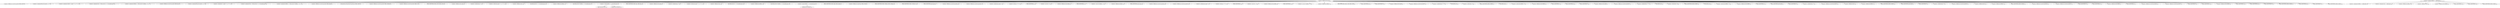 digraph "fly" {  
"470" [label = <(&lt;operator&gt;.fieldAccess,this.state)<SUB>121</SUB>> ]
"658" [label = <(&lt;operator&gt;.lessThan,birdRect.y &lt; topBoundary)<SUB>154</SUB>> ]
"475" [label = <(&lt;operator&gt;.fieldAccess,com.bird.main.Bird.STATE_DOWN)<SUB>122</SUB>> ]
"478" [label = <(&lt;operator&gt;.assignmentMinus,this.speed -= g * T)<SUB>124</SUB>> ]
"490" [label = <(&lt;operator&gt;.assignment,double h = speed * T - g * T * T / 2)<SUB>125</SUB>> ]
"513" [label = <(&lt;operator&gt;.assignment,this.y = Math.min((int) (y - h), bottomBoundary))<SUB>126</SUB>> ]
"527" [label = <(&lt;operator&gt;.assignment,birdRect.y = Math.min((int) (birdRect.y - h), b...)<SUB>127</SUB>> ]
"559" [label = <(&lt;operator&gt;.fieldAccess,com.bird.main.Bird.STATE_FALL)<SUB>134</SUB>> ]
"562" [label = <(&lt;operator&gt;.assignmentMinus,this.speed -= g * T)<SUB>136</SUB>> ]
"573" [label = <(&lt;operator&gt;.assignment,h = speed * T - g * T * T / 2)<SUB>137</SUB>> ]
"596" [label = <(&lt;operator&gt;.assignment,this.y = Math.min((int) (y - h), bottomBoundary))<SUB>138</SUB>> ]
"610" [label = <(&lt;operator&gt;.assignment,birdRect.y = Math.min((int) (birdRect.y - h), b...)<SUB>139</SUB>> ]
"639" [label = <(&lt;operator&gt;.fieldAccess,com.bird.main.Bird.STATE_DEAD)<SUB>144</SUB>> ]
"642" [label = <(setGameState,setGameState(GameFrame.STATE_OVER))<SUB>145</SUB>> ]
"649" [label = <(&lt;operator&gt;.fieldAccess,com.bird.main.Bird.STATE_NORMAL)<SUB>148</SUB>> ]
"653" [label = <(&lt;operator&gt;.fieldAccess,com.bird.main.Bird.STATE_UP)<SUB>149</SUB>> ]
"666" [label = <(&lt;operator&gt;.assignment,birdRect.y = topBoundary)<SUB>155</SUB>> ]
"673" [label = <(&lt;operator&gt;.assignment,this.y = topBoundary)<SUB>156</SUB>> ]
"477" [label = <(FIELD_IDENTIFIER,STATE_DOWN,STATE_DOWN)<SUB>122</SUB>> ]
"479" [label = <(&lt;operator&gt;.fieldAccess,this.speed)<SUB>124</SUB>> ]
"482" [label = <(&lt;operator&gt;.multiplication,g * T)<SUB>124</SUB>> ]
"492" [label = <(&lt;operator&gt;.subtraction,speed * T - g * T * T / 2)<SUB>125</SUB>> ]
"514" [label = <(&lt;operator&gt;.fieldAccess,this.y)<SUB>126</SUB>> ]
"517" [label = <(min,Math.min((int) (y - h), bottomBoundary))<SUB>126</SUB>> ]
"528" [label = <(&lt;operator&gt;.fieldAccess,birdRect.y)<SUB>127</SUB>> ]
"533" [label = <(min,Math.min((int) (birdRect.y - h), bottomBoundary))<SUB>127</SUB>> ]
"546" [label = <(&lt;operator&gt;.equals,birdRect.y == bottomBoundary)<SUB>128</SUB>> ]
"561" [label = <(FIELD_IDENTIFIER,STATE_FALL,STATE_FALL)<SUB>134</SUB>> ]
"563" [label = <(&lt;operator&gt;.fieldAccess,this.speed)<SUB>136</SUB>> ]
"566" [label = <(&lt;operator&gt;.multiplication,g * T)<SUB>136</SUB>> ]
"575" [label = <(&lt;operator&gt;.subtraction,speed * T - g * T * T / 2)<SUB>137</SUB>> ]
"597" [label = <(&lt;operator&gt;.fieldAccess,this.y)<SUB>138</SUB>> ]
"600" [label = <(min,Math.min((int) (y - h), bottomBoundary))<SUB>138</SUB>> ]
"611" [label = <(&lt;operator&gt;.fieldAccess,birdRect.y)<SUB>139</SUB>> ]
"616" [label = <(min,Math.min((int) (birdRect.y - h), bottomBoundary))<SUB>139</SUB>> ]
"629" [label = <(&lt;operator&gt;.equals,birdRect.y == bottomBoundary)<SUB>140</SUB>> ]
"636" [label = <(birdDead,this.birdDead())<SUB>141</SUB>> ]
"641" [label = <(FIELD_IDENTIFIER,STATE_DEAD,STATE_DEAD)<SUB>144</SUB>> ]
"644" [label = <(&lt;operator&gt;.fieldAccess,GameFrame.STATE_OVER)<SUB>145</SUB>> ]
"651" [label = <(FIELD_IDENTIFIER,STATE_NORMAL,STATE_NORMAL)<SUB>148</SUB>> ]
"655" [label = <(FIELD_IDENTIFIER,STATE_UP,STATE_UP)<SUB>149</SUB>> ]
"667" [label = <(&lt;operator&gt;.fieldAccess,birdRect.y)<SUB>155</SUB>> ]
"674" [label = <(&lt;operator&gt;.fieldAccess,this.y)<SUB>156</SUB>> ]
"481" [label = <(FIELD_IDENTIFIER,speed,speed)<SUB>124</SUB>> ]
"483" [label = <(&lt;operator&gt;.fieldAccess,com.bird.main.Bird.g)<SUB>124</SUB>> ]
"486" [label = <(&lt;operator&gt;.fieldAccess,com.bird.main.Bird.T)<SUB>124</SUB>> ]
"493" [label = <(&lt;operator&gt;.multiplication,speed * T)<SUB>125</SUB>> ]
"500" [label = <(&lt;operator&gt;.division,g * T * T / 2)<SUB>125</SUB>> ]
"516" [label = <(FIELD_IDENTIFIER,y,y)<SUB>126</SUB>> ]
"519" [label = <(&lt;operator&gt;.cast,(int) (y - h))<SUB>126</SUB>> ]
"529" [label = <(&lt;operator&gt;.fieldAccess,this.birdRect)<SUB>127</SUB>> ]
"532" [label = <(FIELD_IDENTIFIER,y,y)<SUB>127</SUB>> ]
"535" [label = <(&lt;operator&gt;.cast,(int) (birdRect.y - h))<SUB>127</SUB>> ]
"547" [label = <(&lt;operator&gt;.fieldAccess,birdRect.y)<SUB>128</SUB>> ]
"554" [label = <(playCrash,playCrash())<SUB>129</SUB>> ]
"556" [label = <(birdDead,this.birdDead())<SUB>130</SUB>> ]
"565" [label = <(FIELD_IDENTIFIER,speed,speed)<SUB>136</SUB>> ]
"567" [label = <(&lt;operator&gt;.fieldAccess,com.bird.main.Bird.g)<SUB>136</SUB>> ]
"570" [label = <(&lt;operator&gt;.fieldAccess,com.bird.main.Bird.T)<SUB>136</SUB>> ]
"576" [label = <(&lt;operator&gt;.multiplication,speed * T)<SUB>137</SUB>> ]
"583" [label = <(&lt;operator&gt;.division,g * T * T / 2)<SUB>137</SUB>> ]
"599" [label = <(FIELD_IDENTIFIER,y,y)<SUB>138</SUB>> ]
"602" [label = <(&lt;operator&gt;.cast,(int) (y - h))<SUB>138</SUB>> ]
"612" [label = <(&lt;operator&gt;.fieldAccess,this.birdRect)<SUB>139</SUB>> ]
"615" [label = <(FIELD_IDENTIFIER,y,y)<SUB>139</SUB>> ]
"618" [label = <(&lt;operator&gt;.cast,(int) (birdRect.y - h))<SUB>139</SUB>> ]
"630" [label = <(&lt;operator&gt;.fieldAccess,birdRect.y)<SUB>140</SUB>> ]
"646" [label = <(FIELD_IDENTIFIER,STATE_OVER,STATE_OVER)<SUB>145</SUB>> ]
"668" [label = <(&lt;operator&gt;.fieldAccess,this.birdRect)<SUB>155</SUB>> ]
"671" [label = <(FIELD_IDENTIFIER,y,y)<SUB>155</SUB>> ]
"676" [label = <(FIELD_IDENTIFIER,y,y)<SUB>156</SUB>> ]
"485" [label = <(FIELD_IDENTIFIER,g,g)<SUB>124</SUB>> ]
"488" [label = <(FIELD_IDENTIFIER,T,T)<SUB>124</SUB>> ]
"494" [label = <(&lt;operator&gt;.fieldAccess,this.speed)<SUB>125</SUB>> ]
"497" [label = <(&lt;operator&gt;.fieldAccess,com.bird.main.Bird.T)<SUB>125</SUB>> ]
"501" [label = <(&lt;operator&gt;.multiplication,g * T * T)<SUB>125</SUB>> ]
"520" [label = <(TYPE_REF,int,int)<SUB>126</SUB>> ]
"521" [label = <(&lt;operator&gt;.subtraction,y - h)<SUB>126</SUB>> ]
"531" [label = <(FIELD_IDENTIFIER,birdRect,birdRect)<SUB>127</SUB>> ]
"536" [label = <(TYPE_REF,int,int)<SUB>127</SUB>> ]
"537" [label = <(&lt;operator&gt;.subtraction,birdRect.y - h)<SUB>127</SUB>> ]
"548" [label = <(&lt;operator&gt;.fieldAccess,this.birdRect)<SUB>128</SUB>> ]
"551" [label = <(FIELD_IDENTIFIER,y,y)<SUB>128</SUB>> ]
"569" [label = <(FIELD_IDENTIFIER,g,g)<SUB>136</SUB>> ]
"572" [label = <(FIELD_IDENTIFIER,T,T)<SUB>136</SUB>> ]
"577" [label = <(&lt;operator&gt;.fieldAccess,this.speed)<SUB>137</SUB>> ]
"580" [label = <(&lt;operator&gt;.fieldAccess,com.bird.main.Bird.T)<SUB>137</SUB>> ]
"584" [label = <(&lt;operator&gt;.multiplication,g * T * T)<SUB>137</SUB>> ]
"603" [label = <(TYPE_REF,int,int)<SUB>138</SUB>> ]
"604" [label = <(&lt;operator&gt;.subtraction,y - h)<SUB>138</SUB>> ]
"614" [label = <(FIELD_IDENTIFIER,birdRect,birdRect)<SUB>139</SUB>> ]
"619" [label = <(TYPE_REF,int,int)<SUB>139</SUB>> ]
"620" [label = <(&lt;operator&gt;.subtraction,birdRect.y - h)<SUB>139</SUB>> ]
"631" [label = <(&lt;operator&gt;.fieldAccess,this.birdRect)<SUB>140</SUB>> ]
"634" [label = <(FIELD_IDENTIFIER,y,y)<SUB>140</SUB>> ]
"670" [label = <(FIELD_IDENTIFIER,birdRect,birdRect)<SUB>155</SUB>> ]
"496" [label = <(FIELD_IDENTIFIER,speed,speed)<SUB>125</SUB>> ]
"499" [label = <(FIELD_IDENTIFIER,T,T)<SUB>125</SUB>> ]
"502" [label = <(&lt;operator&gt;.multiplication,g * T)<SUB>125</SUB>> ]
"509" [label = <(&lt;operator&gt;.fieldAccess,com.bird.main.Bird.T)<SUB>125</SUB>> ]
"522" [label = <(&lt;operator&gt;.fieldAccess,this.y)<SUB>126</SUB>> ]
"538" [label = <(&lt;operator&gt;.fieldAccess,birdRect.y)<SUB>127</SUB>> ]
"550" [label = <(FIELD_IDENTIFIER,birdRect,birdRect)<SUB>128</SUB>> ]
"579" [label = <(FIELD_IDENTIFIER,speed,speed)<SUB>137</SUB>> ]
"582" [label = <(FIELD_IDENTIFIER,T,T)<SUB>137</SUB>> ]
"585" [label = <(&lt;operator&gt;.multiplication,g * T)<SUB>137</SUB>> ]
"592" [label = <(&lt;operator&gt;.fieldAccess,com.bird.main.Bird.T)<SUB>137</SUB>> ]
"605" [label = <(&lt;operator&gt;.fieldAccess,this.y)<SUB>138</SUB>> ]
"621" [label = <(&lt;operator&gt;.fieldAccess,birdRect.y)<SUB>139</SUB>> ]
"633" [label = <(FIELD_IDENTIFIER,birdRect,birdRect)<SUB>140</SUB>> ]
"503" [label = <(&lt;operator&gt;.fieldAccess,com.bird.main.Bird.g)<SUB>125</SUB>> ]
"506" [label = <(&lt;operator&gt;.fieldAccess,com.bird.main.Bird.T)<SUB>125</SUB>> ]
"511" [label = <(FIELD_IDENTIFIER,T,T)<SUB>125</SUB>> ]
"524" [label = <(FIELD_IDENTIFIER,y,y)<SUB>126</SUB>> ]
"539" [label = <(&lt;operator&gt;.fieldAccess,this.birdRect)<SUB>127</SUB>> ]
"542" [label = <(FIELD_IDENTIFIER,y,y)<SUB>127</SUB>> ]
"586" [label = <(&lt;operator&gt;.fieldAccess,com.bird.main.Bird.g)<SUB>137</SUB>> ]
"589" [label = <(&lt;operator&gt;.fieldAccess,com.bird.main.Bird.T)<SUB>137</SUB>> ]
"594" [label = <(FIELD_IDENTIFIER,T,T)<SUB>137</SUB>> ]
"607" [label = <(FIELD_IDENTIFIER,y,y)<SUB>138</SUB>> ]
"622" [label = <(&lt;operator&gt;.fieldAccess,this.birdRect)<SUB>139</SUB>> ]
"625" [label = <(FIELD_IDENTIFIER,y,y)<SUB>139</SUB>> ]
"505" [label = <(FIELD_IDENTIFIER,g,g)<SUB>125</SUB>> ]
"508" [label = <(FIELD_IDENTIFIER,T,T)<SUB>125</SUB>> ]
"541" [label = <(FIELD_IDENTIFIER,birdRect,birdRect)<SUB>127</SUB>> ]
"588" [label = <(FIELD_IDENTIFIER,g,g)<SUB>137</SUB>> ]
"591" [label = <(FIELD_IDENTIFIER,T,T)<SUB>137</SUB>> ]
"624" [label = <(FIELD_IDENTIFIER,birdRect,birdRect)<SUB>139</SUB>> ]
  "470" -> "591" 
  "470" -> "514" 
  "470" -> "505" 
  "470" -> "546" 
  "470" -> "503" 
  "470" -> "488" 
  "470" -> "522" 
  "470" -> "584" 
  "470" -> "580" 
  "470" -> "550" 
  "470" -> "616" 
  "470" -> "566" 
  "470" -> "511" 
  "470" -> "537" 
  "470" -> "486" 
  "470" -> "490" 
  "470" -> "644" 
  "470" -> "614" 
  "470" -> "582" 
  "470" -> "618" 
  "470" -> "524" 
  "470" -> "602" 
  "470" -> "634" 
  "470" -> "577" 
  "470" -> "596" 
  "470" -> "528" 
  "470" -> "600" 
  "470" -> "494" 
  "470" -> "589" 
  "470" -> "604" 
  "470" -> "570" 
  "470" -> "562" 
  "470" -> "612" 
  "470" -> "492" 
  "470" -> "625" 
  "470" -> "479" 
  "470" -> "586" 
  "470" -> "509" 
  "470" -> "517" 
  "470" -> "603" 
  "470" -> "576" 
  "470" -> "516" 
  "470" -> "536" 
  "470" -> "499" 
  "470" -> "630" 
  "470" -> "629" 
  "470" -> "535" 
  "470" -> "592" 
  "470" -> "585" 
  "470" -> "478" 
  "470" -> "572" 
  "470" -> "493" 
  "470" -> "485" 
  "470" -> "655" 
  "470" -> "548" 
  "470" -> "539" 
  "470" -> "527" 
  "470" -> "621" 
  "470" -> "599" 
  "470" -> "529" 
  "470" -> "561" 
  "470" -> "497" 
  "470" -> "563" 
  "470" -> "597" 
  "470" -> "567" 
  "470" -> "477" 
  "470" -> "520" 
  "470" -> "631" 
  "470" -> "605" 
  "470" -> "583" 
  "470" -> "649" 
  "470" -> "575" 
  "470" -> "653" 
  "470" -> "622" 
  "470" -> "513" 
  "470" -> "559" 
  "470" -> "588" 
  "470" -> "521" 
  "470" -> "502" 
  "470" -> "607" 
  "470" -> "481" 
  "470" -> "506" 
  "470" -> "615" 
  "470" -> "531" 
  "470" -> "483" 
  "470" -> "547" 
  "470" -> "565" 
  "470" -> "508" 
  "470" -> "641" 
  "470" -> "620" 
  "470" -> "573" 
  "470" -> "633" 
  "470" -> "611" 
  "470" -> "646" 
  "470" -> "482" 
  "470" -> "569" 
  "470" -> "519" 
  "470" -> "533" 
  "470" -> "610" 
  "470" -> "475" 
  "470" -> "541" 
  "470" -> "579" 
  "470" -> "624" 
  "470" -> "619" 
  "470" -> "639" 
  "470" -> "542" 
  "470" -> "496" 
  "470" -> "651" 
  "470" -> "500" 
  "470" -> "538" 
  "470" -> "594" 
  "470" -> "551" 
  "470" -> "532" 
  "470" -> "642" 
  "470" -> "501" 
  "658" -> "668" 
  "658" -> "674" 
  "658" -> "676" 
  "658" -> "667" 
  "658" -> "673" 
  "658" -> "666" 
  "658" -> "671" 
  "658" -> "670" 
  "546" -> "554" 
  "546" -> "556" 
  "629" -> "636" 
}
